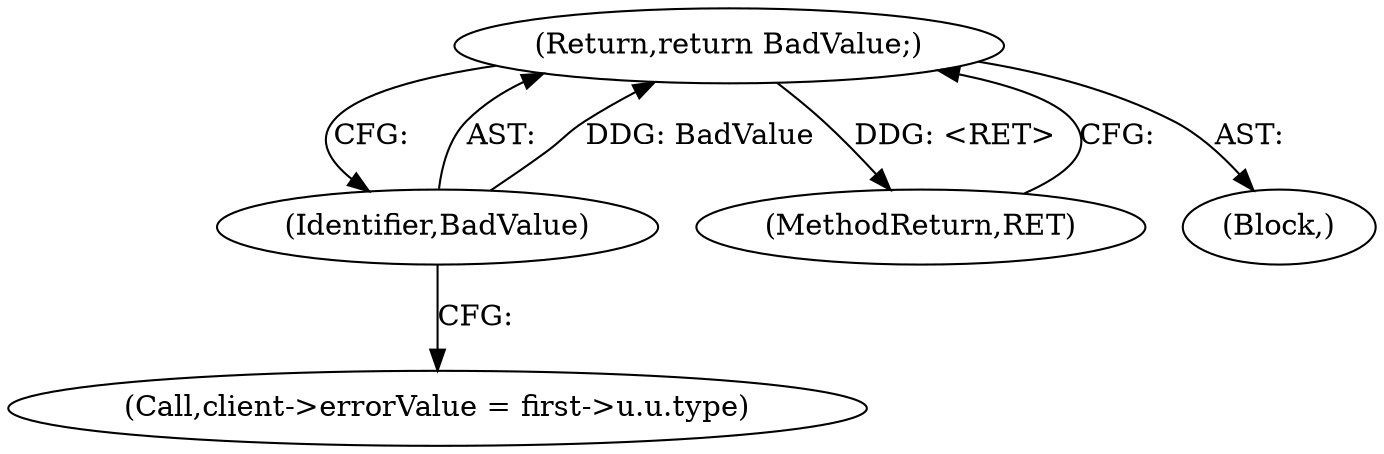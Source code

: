 digraph "1_xserver_8caed4df36b1f802b4992edcfd282cbeeec35d9d@del" {
"1000200" [label="(Return,return BadValue;)"];
"1000201" [label="(Identifier,BadValue)"];
"1000242" [label="(MethodReturn,RET)"];
"1000200" [label="(Return,return BadValue;)"];
"1000188" [label="(Block,)"];
"1000201" [label="(Identifier,BadValue)"];
"1000189" [label="(Call,client->errorValue = first->u.u.type)"];
"1000200" -> "1000188"  [label="AST: "];
"1000200" -> "1000201"  [label="CFG: "];
"1000201" -> "1000200"  [label="AST: "];
"1000242" -> "1000200"  [label="CFG: "];
"1000200" -> "1000242"  [label="DDG: <RET>"];
"1000201" -> "1000200"  [label="DDG: BadValue"];
"1000201" -> "1000189"  [label="CFG: "];
}
